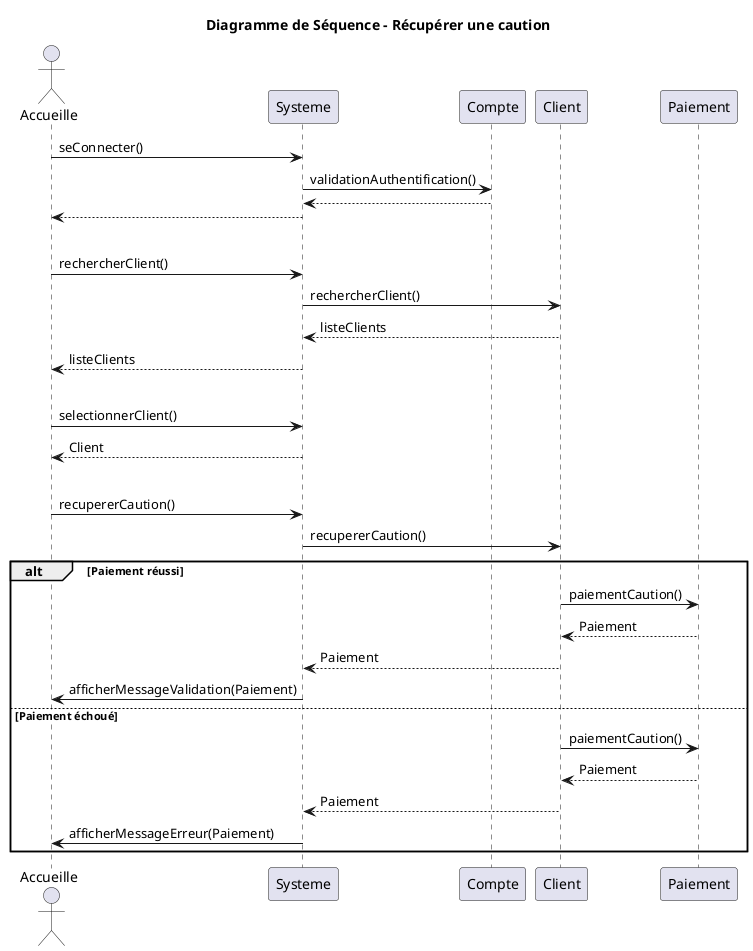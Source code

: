 @startuml
title Diagramme de Séquence - Récupérer une caution
actor Accueille
participant Systeme
participant Compte
participant Client
participant Paiement

'Connexion à un compte'
Accueille -> Systeme: seConnecter()
Systeme -> Compte: validationAuthentification()
return
Systeme --> Accueille

'Séparation'
|||

'Accueille sélectionne un client'
Accueille -> Systeme: rechercherClient()
Systeme -> Client: rechercherClient()
return listeClients
Accueille <-- Systeme: listeClients


'Séparation'
|||

'Sélection d'un client'
Accueille -> Systeme: selectionnerClient()
return Client

'Séparation'
|||

'Accueille récupère la caution'
Accueille -> Systeme: recupererCaution()
Systeme -> Client: recupererCaution()
alt Paiement réussi
Client -> Paiement: paiementCaution()
return Paiement
Systeme <-- Client: Paiement
Accueille <- Systeme: afficherMessageValidation(Paiement)

else Paiement échoué
Client -> Paiement: paiementCaution()
return Paiement
Systeme <-- Client: Paiement
Accueille <- Systeme: afficherMessageErreur(Paiement)
end

@enduml